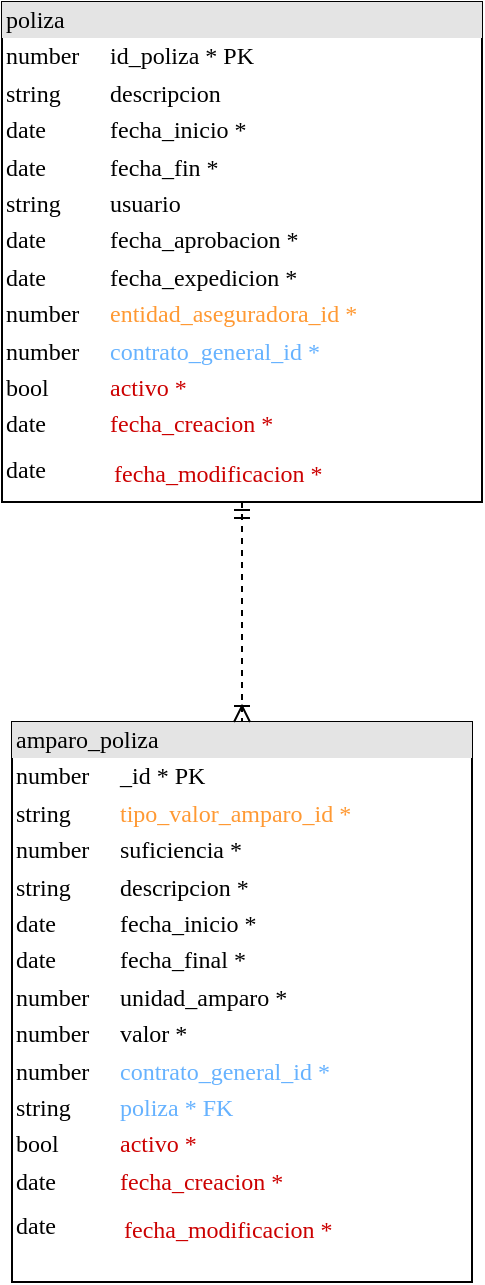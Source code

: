 <mxfile version="24.7.17">
  <diagram name="Page-1" id="2ca16b54-16f6-2749-3443-fa8db7711227">
    <mxGraphModel dx="1674" dy="738" grid="1" gridSize="10" guides="1" tooltips="1" connect="1" arrows="1" fold="1" page="1" pageScale="1" pageWidth="1100" pageHeight="850" background="none" math="0" shadow="0">
      <root>
        <mxCell id="0" />
        <mxCell id="1" parent="0" />
        <mxCell id="2ed32ef02a7f4228-7" value="&lt;div style=&quot;box-sizing: border-box ; width: 100% ; background: #e4e4e4 ; padding: 2px&quot;&gt;amparo_poliza&lt;/div&gt;&lt;table style=&quot;width: 100% ; font-size: 1em&quot; cellpadding=&quot;2&quot; cellspacing=&quot;0&quot;&gt;&lt;tbody&gt;&lt;tr&gt;&lt;td&gt;number&lt;span style=&quot;white-space: pre;&quot;&gt;&#x9;&lt;/span&gt;&lt;/td&gt;&lt;td&gt;_id * PK&lt;/td&gt;&lt;/tr&gt;&lt;tr&gt;&lt;td&gt;string&lt;/td&gt;&lt;td&gt;&lt;font color=&quot;#ff9933&quot;&gt;tipo_valor_amparo_id *&lt;/font&gt;&lt;/td&gt;&lt;/tr&gt;&lt;tr&gt;&lt;td&gt;number&lt;/td&gt;&lt;td&gt;suficiencia *&lt;/td&gt;&lt;/tr&gt;&lt;tr&gt;&lt;td&gt;string&lt;/td&gt;&lt;td&gt;descripcion *&amp;nbsp;&lt;/td&gt;&lt;/tr&gt;&lt;tr&gt;&lt;td&gt;date&lt;/td&gt;&lt;td&gt;fecha_inicio *&lt;br&gt;&lt;/td&gt;&lt;/tr&gt;&lt;tr&gt;&lt;td&gt;date&lt;br&gt;&lt;/td&gt;&lt;td&gt;fecha_final *&lt;br&gt;&lt;/td&gt;&lt;/tr&gt;&lt;tr&gt;&lt;td&gt;number&lt;/td&gt;&lt;td&gt;unidad_amparo *&lt;/td&gt;&lt;/tr&gt;&lt;tr&gt;&lt;td&gt;number&lt;/td&gt;&lt;td&gt;valor *&lt;/td&gt;&lt;/tr&gt;&lt;tr&gt;&lt;td&gt;number&lt;br&gt;&lt;/td&gt;&lt;td&gt;&lt;span style=&quot;color: rgb(102, 178, 255);&quot;&gt;contrato_general_id *&lt;/span&gt;&lt;br style=&quot;color: rgb(102, 178, 255);&quot;&gt;&lt;/td&gt;&lt;/tr&gt;&lt;tr&gt;&lt;td&gt;string&lt;br&gt;&lt;/td&gt;&lt;td&gt;&lt;font color=&quot;#66b2ff&quot;&gt;poliza * FK&lt;/font&gt;&lt;br&gt;&lt;/td&gt;&lt;/tr&gt;&lt;tr&gt;&lt;td&gt;bool&lt;br&gt;&lt;/td&gt;&lt;td&gt;&lt;span style=&quot;color: rgb(204, 0, 0);&quot;&gt;activo *&lt;/span&gt;&lt;br style=&quot;color: rgb(204, 0, 0);&quot;&gt;&lt;/td&gt;&lt;/tr&gt;&lt;tr&gt;&lt;td&gt;date&lt;/td&gt;&lt;td&gt;&lt;span style=&quot;color: rgb(204, 0, 0);&quot;&gt;fecha_creacion *&lt;/span&gt;&lt;br style=&quot;color: rgb(204, 0, 0);&quot;&gt;&lt;/td&gt;&lt;/tr&gt;&lt;tr&gt;&lt;td&gt;date&lt;/td&gt;&lt;td&gt;&lt;table style=&quot;font-size: 1em; width: 230px;&quot; cellpadding=&quot;2&quot; cellspacing=&quot;0&quot;&gt;&lt;tbody&gt;&lt;tr&gt;&lt;td&gt;&lt;/td&gt;&lt;/tr&gt;&lt;tr&gt;&lt;td&gt;&lt;font color=&quot;#cc0000&quot;&gt;fecha_modificacion *&lt;/font&gt;&lt;/td&gt;&lt;/tr&gt;&lt;/tbody&gt;&lt;/table&gt;&lt;/td&gt;&lt;/tr&gt;&lt;/tbody&gt;&lt;/table&gt;" style="verticalAlign=top;align=left;overflow=fill;html=1;rounded=0;shadow=0;comic=0;labelBackgroundColor=none;strokeWidth=1;fontFamily=Verdana;fontSize=12" parent="1" vertex="1">
          <mxGeometry x="95" y="400" width="230" height="280" as="geometry" />
        </mxCell>
        <mxCell id="EB5U2LMZIfMmxN70byrP-4" style="edgeStyle=orthogonalEdgeStyle;html=1;entryX=0.5;entryY=0;dashed=1;labelBackgroundColor=none;startArrow=ERmandOne;endArrow=ERoneToMany;fontFamily=Verdana;fontSize=12;align=left;entryDx=0;entryDy=0;exitX=0.5;exitY=1;exitDx=0;exitDy=0;" parent="1" source="ZiUHWeu0O0z8xCXqGbfj-1" target="2ed32ef02a7f4228-7" edge="1">
          <mxGeometry relative="1" as="geometry">
            <mxPoint x="220" y="700" as="sourcePoint" />
            <mxPoint x="340" y="1230" as="targetPoint" />
          </mxGeometry>
        </mxCell>
        <mxCell id="ZiUHWeu0O0z8xCXqGbfj-1" value="&lt;div style=&quot;box-sizing: border-box ; width: 100% ; background: #e4e4e4 ; padding: 2px&quot;&gt;poliza&lt;/div&gt;&lt;table style=&quot;width: 100% ; font-size: 1em&quot; cellpadding=&quot;2&quot; cellspacing=&quot;0&quot;&gt;&lt;tbody&gt;&lt;tr&gt;&lt;td&gt;number&lt;span style=&quot;white-space: pre;&quot;&gt;&#x9;&lt;/span&gt;&lt;/td&gt;&lt;td&gt;id_poliza * PK&lt;/td&gt;&lt;/tr&gt;&lt;tr&gt;&lt;td&gt;string&lt;/td&gt;&lt;td&gt;descripcion&lt;br&gt;&lt;/td&gt;&lt;/tr&gt;&lt;tr&gt;&lt;td&gt;date&lt;/td&gt;&lt;td&gt;fecha_inicio *&lt;/td&gt;&lt;/tr&gt;&lt;tr&gt;&lt;td&gt;date&lt;/td&gt;&lt;td&gt;fecha_fin *&lt;/td&gt;&lt;/tr&gt;&lt;tr&gt;&lt;td&gt;string&lt;/td&gt;&lt;td&gt;usuario&lt;/td&gt;&lt;/tr&gt;&lt;tr&gt;&lt;td&gt;date&lt;/td&gt;&lt;td&gt;fecha_aprobacion *&lt;/td&gt;&lt;/tr&gt;&lt;tr&gt;&lt;td&gt;date&lt;/td&gt;&lt;td&gt;fecha_expedicion *&lt;/td&gt;&lt;/tr&gt;&lt;tr&gt;&lt;td&gt;number&lt;/td&gt;&lt;td&gt;&lt;font color=&quot;#ff9933&quot;&gt;entidad_aseguradora_id *&lt;/font&gt;&lt;/td&gt;&lt;/tr&gt;&lt;tr&gt;&lt;td&gt;number&lt;br&gt;&lt;/td&gt;&lt;td&gt;&lt;span style=&quot;color: rgb(102, 178, 255);&quot;&gt;contrato_general_id *&lt;/span&gt;&lt;br style=&quot;color: rgb(102, 178, 255);&quot;&gt;&lt;/td&gt;&lt;/tr&gt;&lt;tr&gt;&lt;td&gt;bool&lt;br&gt;&lt;/td&gt;&lt;td&gt;&lt;span style=&quot;color: rgb(204, 0, 0);&quot;&gt;activo *&lt;/span&gt;&lt;br style=&quot;color: rgb(204, 0, 0);&quot;&gt;&lt;/td&gt;&lt;/tr&gt;&lt;tr&gt;&lt;td&gt;date&lt;/td&gt;&lt;td&gt;&lt;span style=&quot;color: rgb(204, 0, 0);&quot;&gt;fecha_creacion *&lt;/span&gt;&lt;br style=&quot;color: rgb(204, 0, 0);&quot;&gt;&lt;/td&gt;&lt;/tr&gt;&lt;tr&gt;&lt;td&gt;date&lt;/td&gt;&lt;td&gt;&lt;table style=&quot;font-size: 1em; width: 230px;&quot; cellpadding=&quot;2&quot; cellspacing=&quot;0&quot;&gt;&lt;tbody&gt;&lt;tr&gt;&lt;td&gt;&lt;/td&gt;&lt;/tr&gt;&lt;tr&gt;&lt;td&gt;&lt;font color=&quot;#cc0000&quot;&gt;fecha_modificacion *&lt;/font&gt;&lt;/td&gt;&lt;/tr&gt;&lt;/tbody&gt;&lt;/table&gt;&lt;/td&gt;&lt;/tr&gt;&lt;/tbody&gt;&lt;/table&gt;" style="verticalAlign=top;align=left;overflow=fill;html=1;rounded=0;shadow=0;comic=0;labelBackgroundColor=none;strokeWidth=1;fontFamily=Verdana;fontSize=12;strokeColor=default;" parent="1" vertex="1">
          <mxGeometry x="90" y="40" width="240" height="250" as="geometry" />
        </mxCell>
      </root>
    </mxGraphModel>
  </diagram>
</mxfile>
